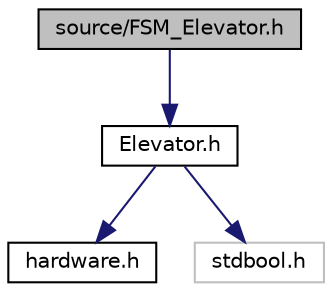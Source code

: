 digraph "source/FSM_Elevator.h"
{
 // LATEX_PDF_SIZE
  edge [fontname="Helvetica",fontsize="10",labelfontname="Helvetica",labelfontsize="10"];
  node [fontname="Helvetica",fontsize="10",shape=record];
  Node1 [label="source/FSM_Elevator.h",height=0.2,width=0.4,color="black", fillcolor="grey75", style="filled", fontcolor="black",tooltip="The state-machine of the elevator."];
  Node1 -> Node2 [color="midnightblue",fontsize="10",style="solid",fontname="Helvetica"];
  Node2 [label="Elevator.h",height=0.2,width=0.4,color="black", fillcolor="white", style="filled",URL="$Elevator_8h.html",tooltip="File describing the elevator type and helping types."];
  Node2 -> Node3 [color="midnightblue",fontsize="10",style="solid",fontname="Helvetica"];
  Node3 [label="hardware.h",height=0.2,width=0.4,color="black", fillcolor="white", style="filled",URL="$hardware_8h.html",tooltip="Driver for the elevator hardware."];
  Node2 -> Node4 [color="midnightblue",fontsize="10",style="solid",fontname="Helvetica"];
  Node4 [label="stdbool.h",height=0.2,width=0.4,color="grey75", fillcolor="white", style="filled",tooltip=" "];
}
